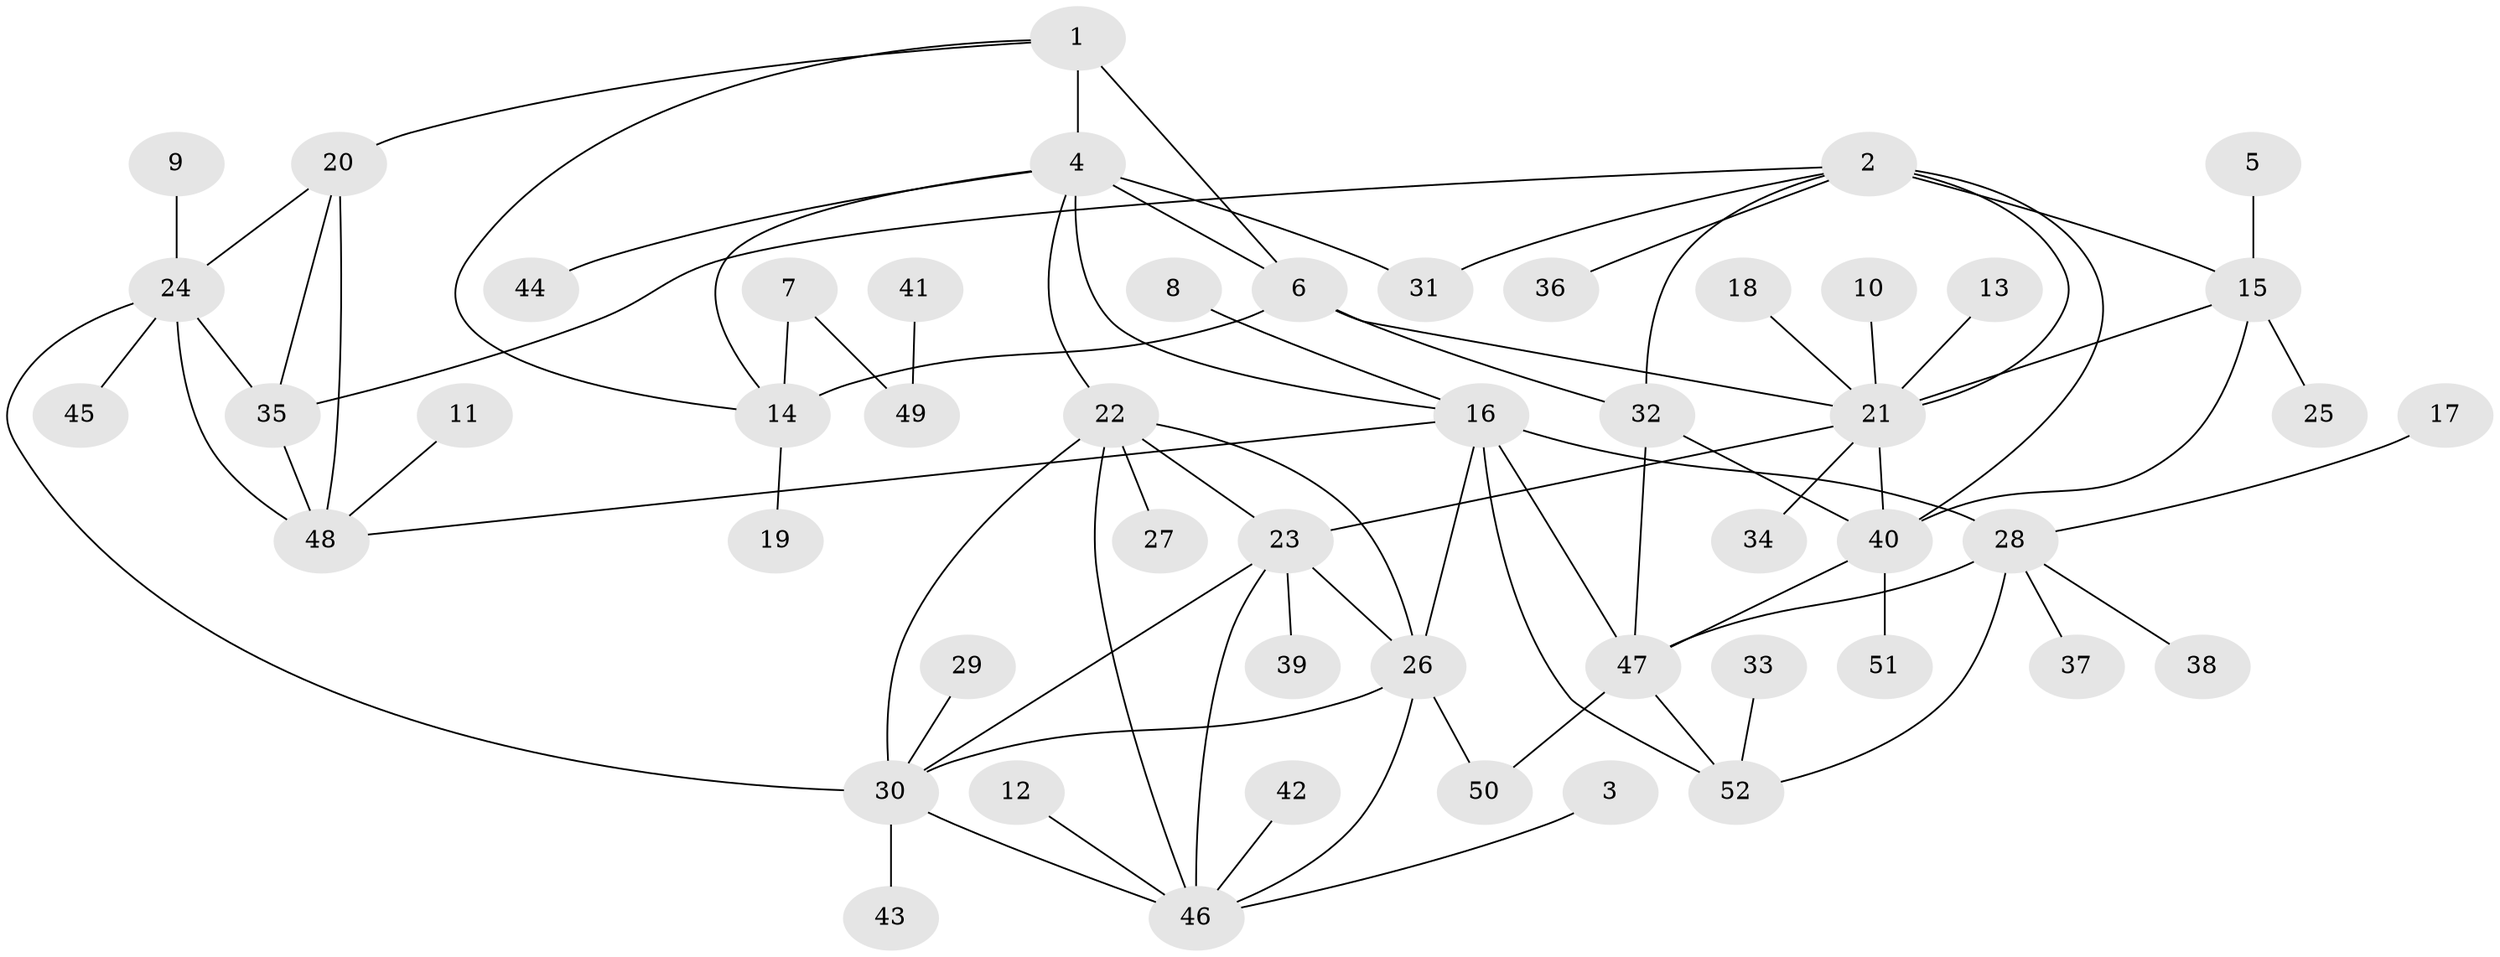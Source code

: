 // original degree distribution, {9: 0.06796116504854369, 7: 0.038834951456310676, 6: 0.02912621359223301, 4: 0.019417475728155338, 5: 0.02912621359223301, 8: 0.038834951456310676, 12: 0.009708737864077669, 10: 0.009708737864077669, 1: 0.5825242718446602, 2: 0.13592233009708737, 3: 0.038834951456310676}
// Generated by graph-tools (version 1.1) at 2025/02/03/09/25 03:02:37]
// undirected, 52 vertices, 80 edges
graph export_dot {
graph [start="1"]
  node [color=gray90,style=filled];
  1;
  2;
  3;
  4;
  5;
  6;
  7;
  8;
  9;
  10;
  11;
  12;
  13;
  14;
  15;
  16;
  17;
  18;
  19;
  20;
  21;
  22;
  23;
  24;
  25;
  26;
  27;
  28;
  29;
  30;
  31;
  32;
  33;
  34;
  35;
  36;
  37;
  38;
  39;
  40;
  41;
  42;
  43;
  44;
  45;
  46;
  47;
  48;
  49;
  50;
  51;
  52;
  1 -- 4 [weight=1.0];
  1 -- 6 [weight=2.0];
  1 -- 14 [weight=1.0];
  1 -- 20 [weight=1.0];
  2 -- 15 [weight=2.0];
  2 -- 21 [weight=1.0];
  2 -- 31 [weight=1.0];
  2 -- 32 [weight=1.0];
  2 -- 35 [weight=1.0];
  2 -- 36 [weight=1.0];
  2 -- 40 [weight=1.0];
  3 -- 46 [weight=1.0];
  4 -- 6 [weight=2.0];
  4 -- 14 [weight=1.0];
  4 -- 16 [weight=1.0];
  4 -- 22 [weight=1.0];
  4 -- 31 [weight=1.0];
  4 -- 44 [weight=1.0];
  5 -- 15 [weight=1.0];
  6 -- 14 [weight=2.0];
  6 -- 21 [weight=1.0];
  6 -- 32 [weight=1.0];
  7 -- 14 [weight=1.0];
  7 -- 49 [weight=1.0];
  8 -- 16 [weight=1.0];
  9 -- 24 [weight=1.0];
  10 -- 21 [weight=1.0];
  11 -- 48 [weight=1.0];
  12 -- 46 [weight=1.0];
  13 -- 21 [weight=1.0];
  14 -- 19 [weight=1.0];
  15 -- 21 [weight=2.0];
  15 -- 25 [weight=1.0];
  15 -- 40 [weight=2.0];
  16 -- 26 [weight=1.0];
  16 -- 28 [weight=1.0];
  16 -- 47 [weight=1.0];
  16 -- 48 [weight=1.0];
  16 -- 52 [weight=2.0];
  17 -- 28 [weight=1.0];
  18 -- 21 [weight=1.0];
  20 -- 24 [weight=1.0];
  20 -- 35 [weight=1.0];
  20 -- 48 [weight=2.0];
  21 -- 23 [weight=1.0];
  21 -- 34 [weight=1.0];
  21 -- 40 [weight=1.0];
  22 -- 23 [weight=1.0];
  22 -- 26 [weight=1.0];
  22 -- 27 [weight=1.0];
  22 -- 30 [weight=1.0];
  22 -- 46 [weight=1.0];
  23 -- 26 [weight=1.0];
  23 -- 30 [weight=1.0];
  23 -- 39 [weight=1.0];
  23 -- 46 [weight=1.0];
  24 -- 30 [weight=1.0];
  24 -- 35 [weight=1.0];
  24 -- 45 [weight=1.0];
  24 -- 48 [weight=2.0];
  26 -- 30 [weight=1.0];
  26 -- 46 [weight=1.0];
  26 -- 50 [weight=1.0];
  28 -- 37 [weight=1.0];
  28 -- 38 [weight=1.0];
  28 -- 47 [weight=1.0];
  28 -- 52 [weight=2.0];
  29 -- 30 [weight=1.0];
  30 -- 43 [weight=1.0];
  30 -- 46 [weight=1.0];
  32 -- 40 [weight=1.0];
  32 -- 47 [weight=1.0];
  33 -- 52 [weight=1.0];
  35 -- 48 [weight=2.0];
  40 -- 47 [weight=1.0];
  40 -- 51 [weight=1.0];
  41 -- 49 [weight=1.0];
  42 -- 46 [weight=1.0];
  47 -- 50 [weight=1.0];
  47 -- 52 [weight=2.0];
}
